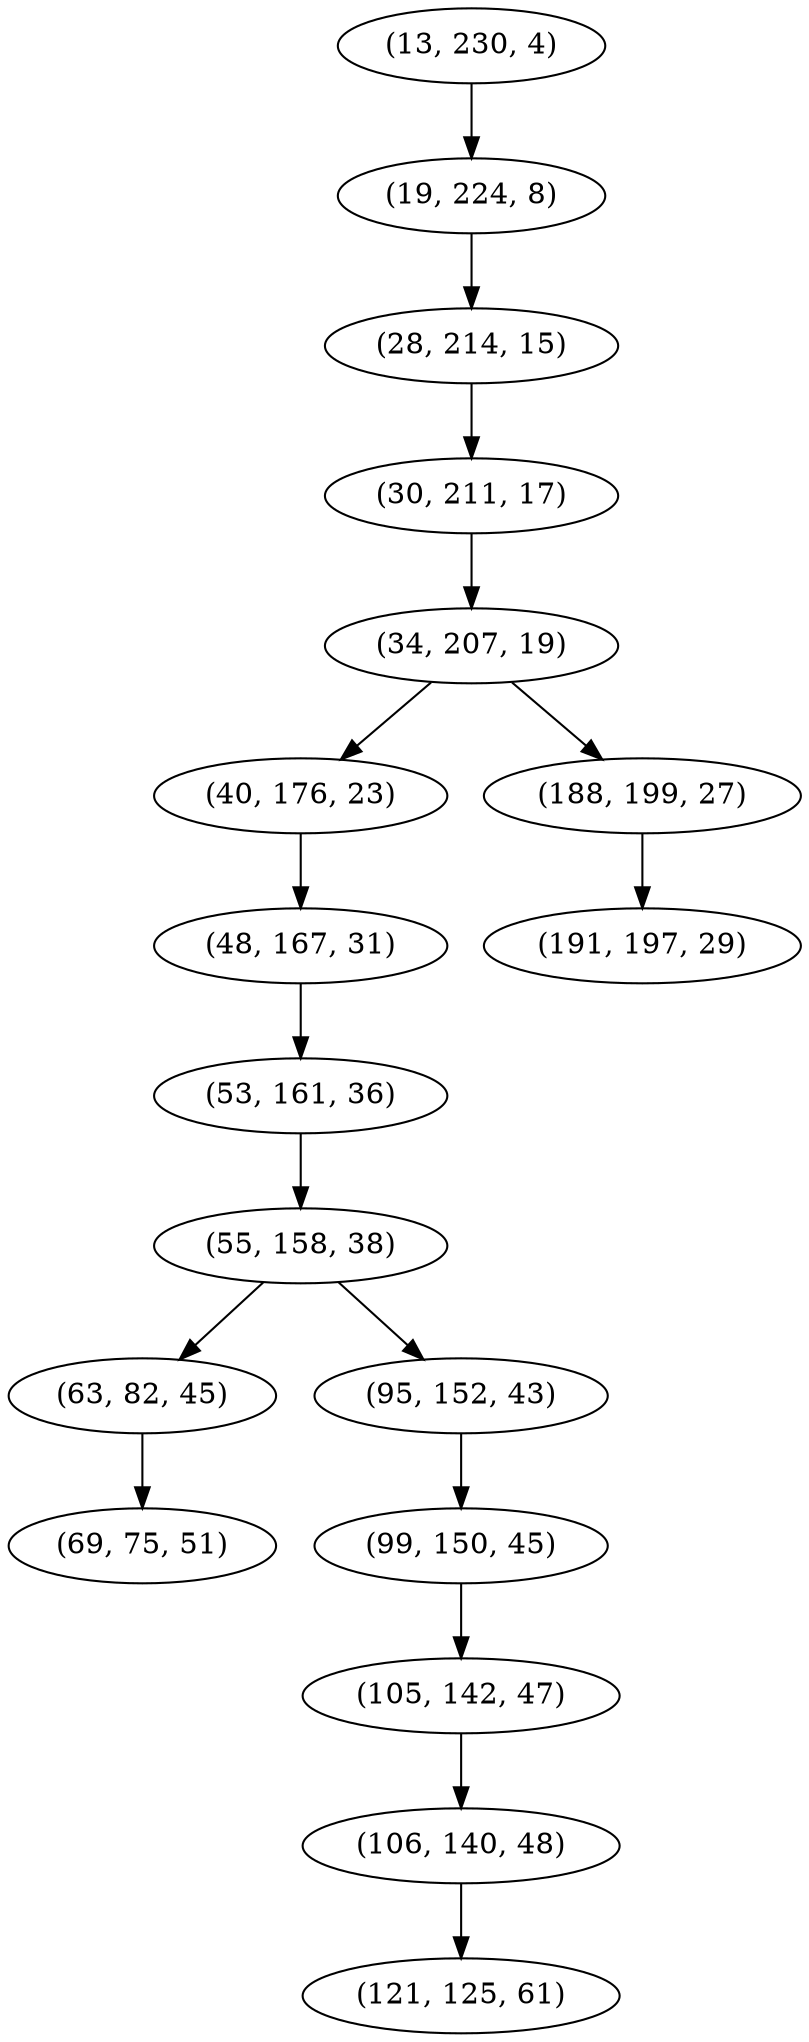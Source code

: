 digraph tree {
    "(13, 230, 4)";
    "(19, 224, 8)";
    "(28, 214, 15)";
    "(30, 211, 17)";
    "(34, 207, 19)";
    "(40, 176, 23)";
    "(48, 167, 31)";
    "(53, 161, 36)";
    "(55, 158, 38)";
    "(63, 82, 45)";
    "(69, 75, 51)";
    "(95, 152, 43)";
    "(99, 150, 45)";
    "(105, 142, 47)";
    "(106, 140, 48)";
    "(121, 125, 61)";
    "(188, 199, 27)";
    "(191, 197, 29)";
    "(13, 230, 4)" -> "(19, 224, 8)";
    "(19, 224, 8)" -> "(28, 214, 15)";
    "(28, 214, 15)" -> "(30, 211, 17)";
    "(30, 211, 17)" -> "(34, 207, 19)";
    "(34, 207, 19)" -> "(40, 176, 23)";
    "(34, 207, 19)" -> "(188, 199, 27)";
    "(40, 176, 23)" -> "(48, 167, 31)";
    "(48, 167, 31)" -> "(53, 161, 36)";
    "(53, 161, 36)" -> "(55, 158, 38)";
    "(55, 158, 38)" -> "(63, 82, 45)";
    "(55, 158, 38)" -> "(95, 152, 43)";
    "(63, 82, 45)" -> "(69, 75, 51)";
    "(95, 152, 43)" -> "(99, 150, 45)";
    "(99, 150, 45)" -> "(105, 142, 47)";
    "(105, 142, 47)" -> "(106, 140, 48)";
    "(106, 140, 48)" -> "(121, 125, 61)";
    "(188, 199, 27)" -> "(191, 197, 29)";
}
